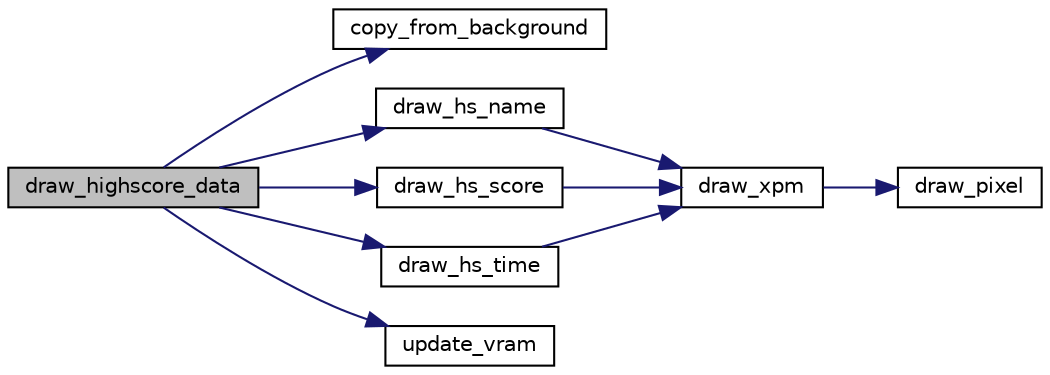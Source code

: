 digraph "draw_highscore_data"
{
 // LATEX_PDF_SIZE
  edge [fontname="Helvetica",fontsize="10",labelfontname="Helvetica",labelfontsize="10"];
  node [fontname="Helvetica",fontsize="10",shape=record];
  rankdir="LR";
  Node1 [label="draw_highscore_data",height=0.2,width=0.4,color="black", fillcolor="grey75", style="filled", fontcolor="black",tooltip="Draws the highscore data on the background buffer."];
  Node1 -> Node2 [color="midnightblue",fontsize="10",style="solid",fontname="Helvetica"];
  Node2 [label="copy_from_background",height=0.2,width=0.4,color="black", fillcolor="white", style="filled",URL="$video_8c.html#aa10a93096da9f1f757aca38328a738ce",tooltip="Copies the background buffer's contents into the double buffer."];
  Node1 -> Node3 [color="midnightblue",fontsize="10",style="solid",fontname="Helvetica"];
  Node3 [label="draw_hs_name",height=0.2,width=0.4,color="black", fillcolor="white", style="filled",URL="$sprite_8c.html#a09b46973bae08863f288cde6bdb6e7bc",tooltip="Draws a highscore name on the background buffer."];
  Node3 -> Node4 [color="midnightblue",fontsize="10",style="solid",fontname="Helvetica"];
  Node4 [label="draw_xpm",height=0.2,width=0.4,color="black", fillcolor="white", style="filled",URL="$sprite_8c.html#a432d4502a05a1025f30948e4dbcd88b2",tooltip="Draws an xpm according to some parameters."];
  Node4 -> Node5 [color="midnightblue",fontsize="10",style="solid",fontname="Helvetica"];
  Node5 [label="draw_pixel",height=0.2,width=0.4,color="black", fillcolor="white", style="filled",URL="$video_8c.html#ac4898edce27b7b51b297128384e113be",tooltip="//Function which draws one pixel on the screen with the desired color, in the desired buffer"];
  Node1 -> Node6 [color="midnightblue",fontsize="10",style="solid",fontname="Helvetica"];
  Node6 [label="draw_hs_score",height=0.2,width=0.4,color="black", fillcolor="white", style="filled",URL="$sprite_8c.html#a72d10af255c271fa6dfb67f32db16539",tooltip="Draws the highscore score on the background buffer."];
  Node6 -> Node4 [color="midnightblue",fontsize="10",style="solid",fontname="Helvetica"];
  Node1 -> Node7 [color="midnightblue",fontsize="10",style="solid",fontname="Helvetica"];
  Node7 [label="draw_hs_time",height=0.2,width=0.4,color="black", fillcolor="white", style="filled",URL="$sprite_8c.html#a68b885c41bd03e5e715cdf72de1f9d5d",tooltip="Draws the highscore time on the background buffer."];
  Node7 -> Node4 [color="midnightblue",fontsize="10",style="solid",fontname="Helvetica"];
  Node1 -> Node8 [color="midnightblue",fontsize="10",style="solid",fontname="Helvetica"];
  Node8 [label="update_vram",height=0.2,width=0.4,color="black", fillcolor="white", style="filled",URL="$video_8c.html#a8d2d1f49135d1e61d35767153e4020dd",tooltip="Updates the video ram."];
}
